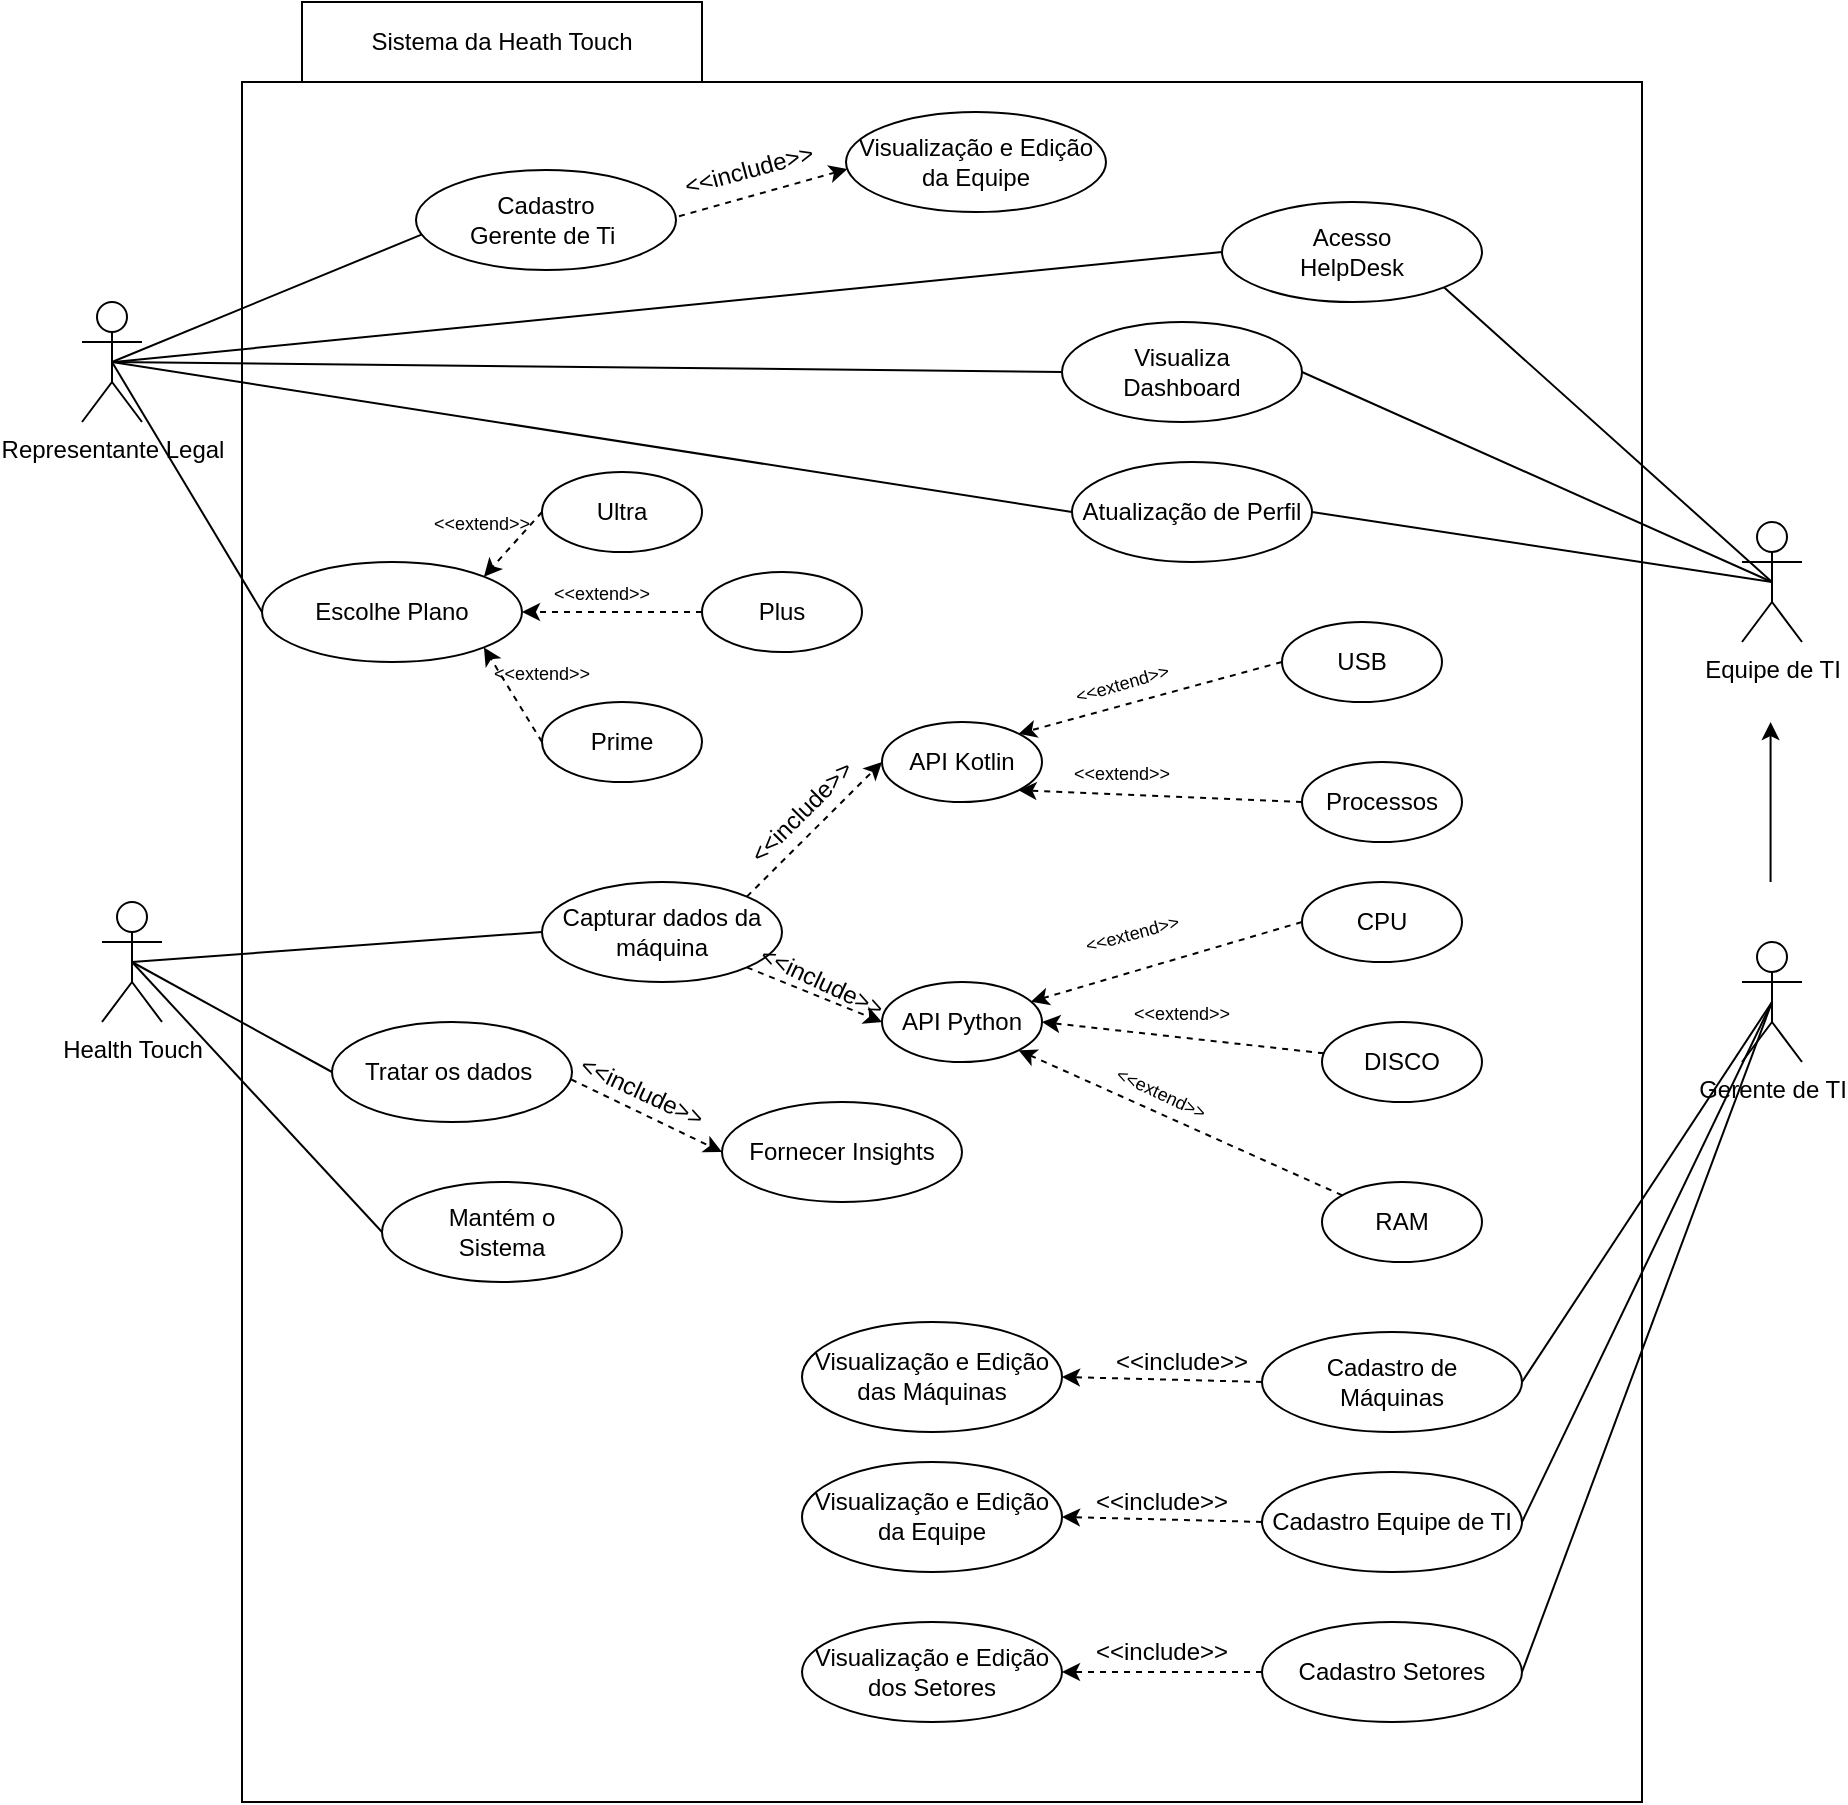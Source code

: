 <mxfile version="22.0.6" type="device">
  <diagram name="Página-1" id="TzQGWhrRq3P_4GPnMDOJ">
    <mxGraphModel dx="1444" dy="871" grid="0" gridSize="10" guides="1" tooltips="1" connect="1" arrows="1" fold="1" page="0" pageScale="1" pageWidth="827" pageHeight="1169" math="0" shadow="0">
      <root>
        <mxCell id="0" />
        <mxCell id="1" parent="0" />
        <mxCell id="eNKc9XrcHKWjU5zMkzVL-1" value="" style="rounded=0;whiteSpace=wrap;html=1;labelBackgroundColor=none;" parent="1" vertex="1">
          <mxGeometry x="130" y="160" width="700" height="860" as="geometry" />
        </mxCell>
        <mxCell id="eNKc9XrcHKWjU5zMkzVL-2" value="" style="rounded=0;whiteSpace=wrap;html=1;labelBackgroundColor=none;" parent="1" vertex="1">
          <mxGeometry x="160" y="120" width="200" height="40" as="geometry" />
        </mxCell>
        <mxCell id="eNKc9XrcHKWjU5zMkzVL-3" value="Representante Legal" style="shape=umlActor;verticalLabelPosition=bottom;verticalAlign=top;html=1;outlineConnect=0;labelBackgroundColor=none;" parent="1" vertex="1">
          <mxGeometry x="50" y="270" width="30" height="60" as="geometry" />
        </mxCell>
        <mxCell id="eNKc9XrcHKWjU5zMkzVL-8" value="Sistema da Heath Touch" style="text;html=1;strokeColor=none;fillColor=none;align=center;verticalAlign=middle;whiteSpace=wrap;rounded=0;labelBackgroundColor=none;" parent="1" vertex="1">
          <mxGeometry x="175" y="125" width="170" height="30" as="geometry" />
        </mxCell>
        <mxCell id="eNKc9XrcHKWjU5zMkzVL-9" value="Cadastro &lt;br&gt;Gerente de Ti&amp;nbsp;" style="ellipse;whiteSpace=wrap;html=1;labelBackgroundColor=none;" parent="1" vertex="1">
          <mxGeometry x="217" y="204" width="130" height="50" as="geometry" />
        </mxCell>
        <mxCell id="eNKc9XrcHKWjU5zMkzVL-10" value="Atualização de Perfil" style="ellipse;whiteSpace=wrap;html=1;labelBackgroundColor=none;" parent="1" vertex="1">
          <mxGeometry x="545" y="350" width="120" height="50" as="geometry" />
        </mxCell>
        <mxCell id="IYecwTDi1rLfYt1T4-kQ-1" value="Visualiza&lt;br&gt;Dashboard" style="ellipse;whiteSpace=wrap;html=1;labelBackgroundColor=none;" parent="1" vertex="1">
          <mxGeometry x="540" y="280" width="120" height="50" as="geometry" />
        </mxCell>
        <mxCell id="IYecwTDi1rLfYt1T4-kQ-3" value="" style="endArrow=none;html=1;rounded=0;exitX=0.5;exitY=0.5;exitDx=0;exitDy=0;exitPerimeter=0;entryX=0.021;entryY=0.646;entryDx=0;entryDy=0;labelBackgroundColor=none;fontColor=default;entryPerimeter=0;" parent="1" source="eNKc9XrcHKWjU5zMkzVL-3" target="eNKc9XrcHKWjU5zMkzVL-9" edge="1">
          <mxGeometry width="50" height="50" relative="1" as="geometry">
            <mxPoint x="190" y="330" as="sourcePoint" />
            <mxPoint x="240" y="280" as="targetPoint" />
          </mxGeometry>
        </mxCell>
        <mxCell id="IYecwTDi1rLfYt1T4-kQ-4" value="" style="endArrow=none;html=1;rounded=0;exitX=0.5;exitY=0.5;exitDx=0;exitDy=0;exitPerimeter=0;entryX=0;entryY=0.5;entryDx=0;entryDy=0;labelBackgroundColor=none;fontColor=default;" parent="1" source="eNKc9XrcHKWjU5zMkzVL-3" target="eNKc9XrcHKWjU5zMkzVL-10" edge="1">
          <mxGeometry width="50" height="50" relative="1" as="geometry">
            <mxPoint x="105" y="310" as="sourcePoint" />
            <mxPoint x="330" y="275" as="targetPoint" />
          </mxGeometry>
        </mxCell>
        <mxCell id="IYecwTDi1rLfYt1T4-kQ-5" value="" style="endArrow=none;html=1;rounded=0;exitX=0.5;exitY=0.5;exitDx=0;exitDy=0;exitPerimeter=0;entryX=0;entryY=0.5;entryDx=0;entryDy=0;labelBackgroundColor=none;fontColor=default;" parent="1" source="eNKc9XrcHKWjU5zMkzVL-3" target="IYecwTDi1rLfYt1T4-kQ-1" edge="1">
          <mxGeometry width="50" height="50" relative="1" as="geometry">
            <mxPoint x="115" y="320" as="sourcePoint" />
            <mxPoint x="340" y="285" as="targetPoint" />
          </mxGeometry>
        </mxCell>
        <mxCell id="IYecwTDi1rLfYt1T4-kQ-6" value="" style="endArrow=none;html=1;rounded=0;exitX=0.5;exitY=0.5;exitDx=0;exitDy=0;exitPerimeter=0;entryX=1;entryY=0.5;entryDx=0;entryDy=0;labelBackgroundColor=none;fontColor=default;" parent="1" source="eNKc9XrcHKWjU5zMkzVL-5" target="eNKc9XrcHKWjU5zMkzVL-10" edge="1">
          <mxGeometry width="50" height="50" relative="1" as="geometry">
            <mxPoint x="250" y="500" as="sourcePoint" />
            <mxPoint x="300" y="450" as="targetPoint" />
          </mxGeometry>
        </mxCell>
        <mxCell id="IYecwTDi1rLfYt1T4-kQ-7" value="" style="endArrow=none;html=1;rounded=0;exitX=0.5;exitY=0.5;exitDx=0;exitDy=0;exitPerimeter=0;entryX=1;entryY=0.5;entryDx=0;entryDy=0;labelBackgroundColor=none;fontColor=default;" parent="1" source="eNKc9XrcHKWjU5zMkzVL-5" target="IYecwTDi1rLfYt1T4-kQ-1" edge="1">
          <mxGeometry width="50" height="50" relative="1" as="geometry">
            <mxPoint x="105" y="510" as="sourcePoint" />
            <mxPoint x="320" y="450" as="targetPoint" />
          </mxGeometry>
        </mxCell>
        <mxCell id="IYecwTDi1rLfYt1T4-kQ-9" value="" style="group;labelBackgroundColor=none;" parent="1" vertex="1" connectable="0">
          <mxGeometry x="880" y="380" width="30" height="270" as="geometry" />
        </mxCell>
        <mxCell id="eNKc9XrcHKWjU5zMkzVL-4" value="Gerente de TI" style="shape=umlActor;verticalLabelPosition=bottom;verticalAlign=top;html=1;outlineConnect=0;labelBackgroundColor=none;" parent="IYecwTDi1rLfYt1T4-kQ-9" vertex="1">
          <mxGeometry y="210" width="30" height="60" as="geometry" />
        </mxCell>
        <mxCell id="eNKc9XrcHKWjU5zMkzVL-5" value="Equipe de TI" style="shape=umlActor;verticalLabelPosition=bottom;verticalAlign=top;html=1;outlineConnect=0;labelBackgroundColor=none;" parent="IYecwTDi1rLfYt1T4-kQ-9" vertex="1">
          <mxGeometry width="30" height="60" as="geometry" />
        </mxCell>
        <mxCell id="eNKc9XrcHKWjU5zMkzVL-7" value="" style="endArrow=classic;html=1;rounded=0;labelBackgroundColor=none;fontColor=default;" parent="IYecwTDi1rLfYt1T4-kQ-9" edge="1">
          <mxGeometry width="50" height="50" relative="1" as="geometry">
            <mxPoint x="14.29" y="180" as="sourcePoint" />
            <mxPoint x="14.29" y="100" as="targetPoint" />
          </mxGeometry>
        </mxCell>
        <mxCell id="IYecwTDi1rLfYt1T4-kQ-14" value="" style="endArrow=none;html=1;rounded=0;entryX=0.5;entryY=0.5;entryDx=0;entryDy=0;entryPerimeter=0;exitX=1;exitY=0.5;exitDx=0;exitDy=0;labelBackgroundColor=none;fontColor=default;" parent="1" source="IYecwTDi1rLfYt1T4-kQ-13" target="eNKc9XrcHKWjU5zMkzVL-4" edge="1">
          <mxGeometry width="50" height="50" relative="1" as="geometry">
            <mxPoint x="320" y="600" as="sourcePoint" />
            <mxPoint x="370" y="550" as="targetPoint" />
          </mxGeometry>
        </mxCell>
        <mxCell id="IYecwTDi1rLfYt1T4-kQ-15" value="" style="endArrow=none;html=1;rounded=0;entryX=0.5;entryY=0.5;entryDx=0;entryDy=0;entryPerimeter=0;exitX=1;exitY=0.5;exitDx=0;exitDy=0;labelBackgroundColor=none;fontColor=default;" parent="1" source="IYecwTDi1rLfYt1T4-kQ-11" target="eNKc9XrcHKWjU5zMkzVL-4" edge="1">
          <mxGeometry width="50" height="50" relative="1" as="geometry">
            <mxPoint x="470" y="615" as="sourcePoint" />
            <mxPoint x="725" y="630" as="targetPoint" />
          </mxGeometry>
        </mxCell>
        <mxCell id="IYecwTDi1rLfYt1T4-kQ-16" value="" style="endArrow=none;html=1;rounded=0;entryX=0.5;entryY=0.5;entryDx=0;entryDy=0;entryPerimeter=0;exitX=1;exitY=0.5;exitDx=0;exitDy=0;labelBackgroundColor=none;fontColor=default;" parent="1" source="IYecwTDi1rLfYt1T4-kQ-12" target="eNKc9XrcHKWjU5zMkzVL-4" edge="1">
          <mxGeometry width="50" height="50" relative="1" as="geometry">
            <mxPoint x="480" y="625" as="sourcePoint" />
            <mxPoint x="735" y="640" as="targetPoint" />
          </mxGeometry>
        </mxCell>
        <mxCell id="bLp1pUF_GGz9j-9rpTH8-1" value="Health Touch" style="shape=umlActor;verticalLabelPosition=bottom;verticalAlign=top;html=1;outlineConnect=0;labelBackgroundColor=none;" parent="1" vertex="1">
          <mxGeometry x="60" y="570" width="30" height="60" as="geometry" />
        </mxCell>
        <mxCell id="bLp1pUF_GGz9j-9rpTH8-7" value="Capturar dados da máquina" style="ellipse;whiteSpace=wrap;html=1;labelBackgroundColor=none;" parent="1" vertex="1">
          <mxGeometry x="280" y="560" width="120" height="50" as="geometry" />
        </mxCell>
        <mxCell id="bLp1pUF_GGz9j-9rpTH8-8" value="Tratar os dados&amp;nbsp;" style="ellipse;whiteSpace=wrap;html=1;labelBackgroundColor=none;" parent="1" vertex="1">
          <mxGeometry x="175" y="630" width="120" height="50" as="geometry" />
        </mxCell>
        <mxCell id="bLp1pUF_GGz9j-9rpTH8-10" value="" style="endArrow=none;html=1;rounded=0;exitX=0.5;exitY=0.5;exitDx=0;exitDy=0;exitPerimeter=0;entryX=0;entryY=0.5;entryDx=0;entryDy=0;labelBackgroundColor=none;fontColor=default;" parent="1" source="bLp1pUF_GGz9j-9rpTH8-1" target="bLp1pUF_GGz9j-9rpTH8-7" edge="1">
          <mxGeometry width="50" height="50" relative="1" as="geometry">
            <mxPoint x="240" y="660" as="sourcePoint" />
            <mxPoint x="290" y="610" as="targetPoint" />
          </mxGeometry>
        </mxCell>
        <mxCell id="bLp1pUF_GGz9j-9rpTH8-11" value="" style="endArrow=none;html=1;rounded=0;entryX=0;entryY=0.5;entryDx=0;entryDy=0;exitX=0.5;exitY=0.5;exitDx=0;exitDy=0;exitPerimeter=0;labelBackgroundColor=none;fontColor=default;" parent="1" source="bLp1pUF_GGz9j-9rpTH8-1" target="bLp1pUF_GGz9j-9rpTH8-8" edge="1">
          <mxGeometry width="50" height="50" relative="1" as="geometry">
            <mxPoint x="80" y="600" as="sourcePoint" />
            <mxPoint x="185" y="555" as="targetPoint" />
          </mxGeometry>
        </mxCell>
        <mxCell id="dobiGwJOMX_CLML3NSXw-3" value="" style="group;labelBackgroundColor=none;" parent="1" vertex="1" connectable="0">
          <mxGeometry x="175" y="779.998" width="595" height="200.002" as="geometry" />
        </mxCell>
        <mxCell id="bLp1pUF_GGz9j-9rpTH8-3" value="" style="group;labelBackgroundColor=none;" parent="dobiGwJOMX_CLML3NSXw-3" vertex="1" connectable="0">
          <mxGeometry x="245" width="350" height="200.002" as="geometry" />
        </mxCell>
        <mxCell id="IYecwTDi1rLfYt1T4-kQ-11" value="Cadastro Equipe de TI" style="ellipse;whiteSpace=wrap;html=1;labelBackgroundColor=none;" parent="bLp1pUF_GGz9j-9rpTH8-3" vertex="1">
          <mxGeometry x="220" y="74.982" width="130" height="50" as="geometry" />
        </mxCell>
        <mxCell id="IYecwTDi1rLfYt1T4-kQ-13" value="Cadastro de&lt;br&gt;Máquinas" style="ellipse;whiteSpace=wrap;html=1;labelBackgroundColor=none;" parent="bLp1pUF_GGz9j-9rpTH8-3" vertex="1">
          <mxGeometry x="220" y="4.982" width="130" height="50" as="geometry" />
        </mxCell>
        <mxCell id="IYecwTDi1rLfYt1T4-kQ-19" value="" style="endArrow=classic;html=1;rounded=0;exitX=0;exitY=0.5;exitDx=0;exitDy=0;entryX=1;entryY=0.5;entryDx=0;entryDy=0;dashed=1;labelBackgroundColor=none;fontColor=default;" parent="bLp1pUF_GGz9j-9rpTH8-3" source="IYecwTDi1rLfYt1T4-kQ-13" target="IYecwTDi1rLfYt1T4-kQ-20" edge="1">
          <mxGeometry width="50" height="50" relative="1" as="geometry">
            <mxPoint x="150" y="-35.018" as="sourcePoint" />
            <mxPoint x="200" y="-85.018" as="targetPoint" />
          </mxGeometry>
        </mxCell>
        <mxCell id="IYecwTDi1rLfYt1T4-kQ-20" value="Visualização e Edição das Máquinas" style="ellipse;whiteSpace=wrap;html=1;labelBackgroundColor=none;" parent="bLp1pUF_GGz9j-9rpTH8-3" vertex="1">
          <mxGeometry x="-10" width="130" height="54.98" as="geometry" />
        </mxCell>
        <mxCell id="IYecwTDi1rLfYt1T4-kQ-24" value="&amp;lt;&amp;lt;include&amp;gt;&amp;gt;" style="text;html=1;strokeColor=none;fillColor=none;align=center;verticalAlign=middle;whiteSpace=wrap;rounded=0;rotation=0;labelBackgroundColor=none;" parent="bLp1pUF_GGz9j-9rpTH8-3" vertex="1">
          <mxGeometry x="150" y="4.982" width="60" height="30" as="geometry" />
        </mxCell>
        <mxCell id="IYecwTDi1rLfYt1T4-kQ-25" value="&amp;lt;&amp;lt;include&amp;gt;&amp;gt;" style="text;html=1;strokeColor=none;fillColor=none;align=center;verticalAlign=middle;whiteSpace=wrap;rounded=0;rotation=0;labelBackgroundColor=none;" parent="bLp1pUF_GGz9j-9rpTH8-3" vertex="1">
          <mxGeometry x="140" y="74.982" width="60" height="30" as="geometry" />
        </mxCell>
        <mxCell id="IYecwTDi1rLfYt1T4-kQ-26" value="&amp;lt;&amp;lt;include&amp;gt;&amp;gt;" style="text;html=1;strokeColor=none;fillColor=none;align=center;verticalAlign=middle;whiteSpace=wrap;rounded=0;rotation=0;labelBackgroundColor=none;" parent="bLp1pUF_GGz9j-9rpTH8-3" vertex="1">
          <mxGeometry x="140" y="150.002" width="60" height="30" as="geometry" />
        </mxCell>
        <mxCell id="bLp1pUF_GGz9j-9rpTH8-4" value="Visualização e Edição&lt;br&gt;da Equipe" style="ellipse;whiteSpace=wrap;html=1;labelBackgroundColor=none;" parent="bLp1pUF_GGz9j-9rpTH8-3" vertex="1">
          <mxGeometry x="-10" y="70" width="130" height="54.98" as="geometry" />
        </mxCell>
        <mxCell id="IYecwTDi1rLfYt1T4-kQ-21" value="" style="endArrow=classic;html=1;rounded=0;exitX=0;exitY=0.5;exitDx=0;exitDy=0;entryX=1;entryY=0.5;entryDx=0;entryDy=0;dashed=1;labelBackgroundColor=none;fontColor=default;" parent="bLp1pUF_GGz9j-9rpTH8-3" source="IYecwTDi1rLfYt1T4-kQ-11" target="bLp1pUF_GGz9j-9rpTH8-4" edge="1">
          <mxGeometry width="50" height="50" relative="1" as="geometry">
            <mxPoint x="230" y="39.982" as="sourcePoint" />
            <mxPoint x="130" y="59.982" as="targetPoint" />
          </mxGeometry>
        </mxCell>
        <mxCell id="IYecwTDi1rLfYt1T4-kQ-12" value="Cadastro Setores" style="ellipse;whiteSpace=wrap;html=1;labelBackgroundColor=none;" parent="bLp1pUF_GGz9j-9rpTH8-3" vertex="1">
          <mxGeometry x="220" y="150.002" width="130" height="50" as="geometry" />
        </mxCell>
        <mxCell id="bLp1pUF_GGz9j-9rpTH8-5" value="Visualização e Edição&lt;br&gt;dos Setores" style="ellipse;whiteSpace=wrap;html=1;labelBackgroundColor=none;" parent="bLp1pUF_GGz9j-9rpTH8-3" vertex="1">
          <mxGeometry x="-10" y="150.002" width="130" height="50" as="geometry" />
        </mxCell>
        <mxCell id="IYecwTDi1rLfYt1T4-kQ-22" value="" style="endArrow=classic;html=1;rounded=0;exitX=0;exitY=0.5;exitDx=0;exitDy=0;entryX=1;entryY=0.5;entryDx=0;entryDy=0;dashed=1;labelBackgroundColor=none;fontColor=default;" parent="bLp1pUF_GGz9j-9rpTH8-3" source="IYecwTDi1rLfYt1T4-kQ-12" target="bLp1pUF_GGz9j-9rpTH8-5" edge="1">
          <mxGeometry width="50" height="50" relative="1" as="geometry">
            <mxPoint x="240" y="-80.018" as="sourcePoint" />
            <mxPoint x="140" y="-60.018" as="targetPoint" />
          </mxGeometry>
        </mxCell>
        <mxCell id="dobiGwJOMX_CLML3NSXw-4" value="API Kotlin" style="ellipse;whiteSpace=wrap;html=1;labelBackgroundColor=none;" parent="1" vertex="1">
          <mxGeometry x="450" y="480" width="80" height="40" as="geometry" />
        </mxCell>
        <mxCell id="dobiGwJOMX_CLML3NSXw-5" value="API Python" style="ellipse;whiteSpace=wrap;html=1;labelBackgroundColor=none;" parent="1" vertex="1">
          <mxGeometry x="450" y="610" width="80" height="40" as="geometry" />
        </mxCell>
        <mxCell id="dobiGwJOMX_CLML3NSXw-8" value="" style="endArrow=classic;html=1;rounded=0;entryX=0;entryY=0.5;entryDx=0;entryDy=0;dashed=1;exitX=1;exitY=1;exitDx=0;exitDy=0;labelBackgroundColor=none;fontColor=default;" parent="1" source="bLp1pUF_GGz9j-9rpTH8-7" target="dobiGwJOMX_CLML3NSXw-5" edge="1">
          <mxGeometry width="50" height="50" relative="1" as="geometry">
            <mxPoint x="305" y="819.998" as="sourcePoint" />
            <mxPoint x="420" y="886.998" as="targetPoint" />
          </mxGeometry>
        </mxCell>
        <mxCell id="dobiGwJOMX_CLML3NSXw-9" value="" style="endArrow=classic;html=1;rounded=0;entryX=0;entryY=0.5;entryDx=0;entryDy=0;dashed=1;exitX=1;exitY=0;exitDx=0;exitDy=0;labelBackgroundColor=none;fontColor=default;" parent="1" source="bLp1pUF_GGz9j-9rpTH8-7" target="dobiGwJOMX_CLML3NSXw-4" edge="1">
          <mxGeometry width="50" height="50" relative="1" as="geometry">
            <mxPoint x="392" y="573" as="sourcePoint" />
            <mxPoint x="443" y="600" as="targetPoint" />
          </mxGeometry>
        </mxCell>
        <mxCell id="dobiGwJOMX_CLML3NSXw-11" value="RAM" style="ellipse;whiteSpace=wrap;html=1;labelBackgroundColor=none;" parent="1" vertex="1">
          <mxGeometry x="670" y="710" width="80" height="40" as="geometry" />
        </mxCell>
        <mxCell id="dobiGwJOMX_CLML3NSXw-12" value="CPU" style="ellipse;whiteSpace=wrap;html=1;labelBackgroundColor=none;" parent="1" vertex="1">
          <mxGeometry x="660" y="560" width="80" height="40" as="geometry" />
        </mxCell>
        <mxCell id="dobiGwJOMX_CLML3NSXw-13" value="DISCO" style="ellipse;whiteSpace=wrap;html=1;labelBackgroundColor=none;" parent="1" vertex="1">
          <mxGeometry x="670" y="630" width="80" height="40" as="geometry" />
        </mxCell>
        <mxCell id="dobiGwJOMX_CLML3NSXw-14" value="" style="endArrow=classic;html=1;rounded=0;entryX=1;entryY=1;entryDx=0;entryDy=0;dashed=1;labelBackgroundColor=none;fontColor=default;" parent="1" source="dobiGwJOMX_CLML3NSXw-11" target="dobiGwJOMX_CLML3NSXw-5" edge="1">
          <mxGeometry width="50" height="50" relative="1" as="geometry">
            <mxPoint x="392" y="573" as="sourcePoint" />
            <mxPoint x="453" y="650" as="targetPoint" />
          </mxGeometry>
        </mxCell>
        <mxCell id="dobiGwJOMX_CLML3NSXw-15" value="" style="endArrow=classic;html=1;rounded=0;entryX=1;entryY=0.5;entryDx=0;entryDy=0;dashed=1;labelBackgroundColor=none;fontColor=default;" parent="1" source="dobiGwJOMX_CLML3NSXw-13" target="dobiGwJOMX_CLML3NSXw-5" edge="1">
          <mxGeometry width="50" height="50" relative="1" as="geometry">
            <mxPoint x="544" y="692" as="sourcePoint" />
            <mxPoint x="521" y="664" as="targetPoint" />
          </mxGeometry>
        </mxCell>
        <mxCell id="dobiGwJOMX_CLML3NSXw-16" value="" style="endArrow=classic;html=1;rounded=0;dashed=1;exitX=0;exitY=0.5;exitDx=0;exitDy=0;labelBackgroundColor=none;fontColor=default;" parent="1" source="dobiGwJOMX_CLML3NSXw-12" target="dobiGwJOMX_CLML3NSXw-5" edge="1">
          <mxGeometry width="50" height="50" relative="1" as="geometry">
            <mxPoint x="554" y="702" as="sourcePoint" />
            <mxPoint x="531" y="674" as="targetPoint" />
          </mxGeometry>
        </mxCell>
        <mxCell id="dobiGwJOMX_CLML3NSXw-17" value="USB" style="ellipse;whiteSpace=wrap;html=1;labelBackgroundColor=none;" parent="1" vertex="1">
          <mxGeometry x="650" y="430" width="80" height="40" as="geometry" />
        </mxCell>
        <mxCell id="dobiGwJOMX_CLML3NSXw-18" value="" style="endArrow=classic;html=1;rounded=0;dashed=1;exitX=0;exitY=0.5;exitDx=0;exitDy=0;entryX=1;entryY=0;entryDx=0;entryDy=0;labelBackgroundColor=none;fontColor=default;" parent="1" source="dobiGwJOMX_CLML3NSXw-17" target="dobiGwJOMX_CLML3NSXw-4" edge="1">
          <mxGeometry width="50" height="50" relative="1" as="geometry">
            <mxPoint x="540" y="590" as="sourcePoint" />
            <mxPoint x="507" y="631" as="targetPoint" />
          </mxGeometry>
        </mxCell>
        <mxCell id="dobiGwJOMX_CLML3NSXw-19" value="Processos" style="ellipse;whiteSpace=wrap;html=1;labelBackgroundColor=none;" parent="1" vertex="1">
          <mxGeometry x="660" y="500" width="80" height="40" as="geometry" />
        </mxCell>
        <mxCell id="dobiGwJOMX_CLML3NSXw-20" value="" style="endArrow=classic;html=1;rounded=0;dashed=1;exitX=0;exitY=0.5;exitDx=0;exitDy=0;entryX=1;entryY=1;entryDx=0;entryDy=0;labelBackgroundColor=none;fontColor=default;" parent="1" source="dobiGwJOMX_CLML3NSXw-19" target="dobiGwJOMX_CLML3NSXw-4" edge="1">
          <mxGeometry width="50" height="50" relative="1" as="geometry">
            <mxPoint x="540" y="470" as="sourcePoint" />
            <mxPoint x="511" y="511" as="targetPoint" />
          </mxGeometry>
        </mxCell>
        <mxCell id="dobiGwJOMX_CLML3NSXw-21" value="Escolhe Plano" style="ellipse;whiteSpace=wrap;html=1;labelBackgroundColor=none;" parent="1" vertex="1">
          <mxGeometry x="140" y="400" width="130" height="50" as="geometry" />
        </mxCell>
        <mxCell id="dobiGwJOMX_CLML3NSXw-22" value="" style="endArrow=none;html=1;rounded=0;exitX=0.5;exitY=0.5;exitDx=0;exitDy=0;exitPerimeter=0;entryX=0;entryY=0.5;entryDx=0;entryDy=0;labelBackgroundColor=none;fontColor=default;" parent="1" source="eNKc9XrcHKWjU5zMkzVL-3" target="dobiGwJOMX_CLML3NSXw-21" edge="1">
          <mxGeometry width="50" height="50" relative="1" as="geometry">
            <mxPoint x="90" y="310" as="sourcePoint" />
            <mxPoint x="260" y="220" as="targetPoint" />
          </mxGeometry>
        </mxCell>
        <mxCell id="dobiGwJOMX_CLML3NSXw-23" value="Ultra" style="ellipse;whiteSpace=wrap;html=1;labelBackgroundColor=none;" parent="1" vertex="1">
          <mxGeometry x="280" y="355" width="80" height="40" as="geometry" />
        </mxCell>
        <mxCell id="dobiGwJOMX_CLML3NSXw-24" value="Plus" style="ellipse;whiteSpace=wrap;html=1;labelBackgroundColor=none;" parent="1" vertex="1">
          <mxGeometry x="360" y="405" width="80" height="40" as="geometry" />
        </mxCell>
        <mxCell id="dobiGwJOMX_CLML3NSXw-25" value="Prime" style="ellipse;whiteSpace=wrap;html=1;labelBackgroundColor=none;" parent="1" vertex="1">
          <mxGeometry x="280" y="470" width="80" height="40" as="geometry" />
        </mxCell>
        <mxCell id="dobiGwJOMX_CLML3NSXw-26" value="" style="endArrow=classic;html=1;rounded=0;dashed=1;exitX=0;exitY=0.5;exitDx=0;exitDy=0;entryX=1;entryY=0;entryDx=0;entryDy=0;labelBackgroundColor=none;fontColor=default;" parent="1" source="dobiGwJOMX_CLML3NSXw-23" target="dobiGwJOMX_CLML3NSXw-21" edge="1">
          <mxGeometry width="50" height="50" relative="1" as="geometry">
            <mxPoint x="540" y="470" as="sourcePoint" />
            <mxPoint x="498" y="496" as="targetPoint" />
          </mxGeometry>
        </mxCell>
        <mxCell id="dobiGwJOMX_CLML3NSXw-27" value="" style="endArrow=classic;html=1;rounded=0;dashed=1;entryX=1;entryY=0.5;entryDx=0;entryDy=0;labelBackgroundColor=none;fontColor=default;" parent="1" source="dobiGwJOMX_CLML3NSXw-24" target="dobiGwJOMX_CLML3NSXw-21" edge="1">
          <mxGeometry width="50" height="50" relative="1" as="geometry">
            <mxPoint x="290" y="385" as="sourcePoint" />
            <mxPoint x="261" y="417" as="targetPoint" />
          </mxGeometry>
        </mxCell>
        <mxCell id="dobiGwJOMX_CLML3NSXw-28" value="" style="endArrow=classic;html=1;rounded=0;dashed=1;exitX=0;exitY=0.5;exitDx=0;exitDy=0;entryX=1;entryY=1;entryDx=0;entryDy=0;labelBackgroundColor=none;fontColor=default;" parent="1" source="dobiGwJOMX_CLML3NSXw-25" target="dobiGwJOMX_CLML3NSXw-21" edge="1">
          <mxGeometry width="50" height="50" relative="1" as="geometry">
            <mxPoint x="300" y="395" as="sourcePoint" />
            <mxPoint x="271" y="427" as="targetPoint" />
          </mxGeometry>
        </mxCell>
        <mxCell id="dobiGwJOMX_CLML3NSXw-29" value="&lt;font style=&quot;font-size: 9px;&quot;&gt;&amp;lt;&amp;lt;extend&amp;gt;&amp;gt;&lt;/font&gt;" style="text;html=1;strokeColor=none;fillColor=none;align=center;verticalAlign=middle;whiteSpace=wrap;rounded=0;rotation=0;labelBackgroundColor=none;" parent="1" vertex="1">
          <mxGeometry x="250" y="440" width="60" height="30" as="geometry" />
        </mxCell>
        <mxCell id="dobiGwJOMX_CLML3NSXw-30" value="&lt;font style=&quot;font-size: 9px;&quot;&gt;&amp;lt;&amp;lt;extend&amp;gt;&amp;gt;&lt;/font&gt;" style="text;html=1;strokeColor=none;fillColor=none;align=center;verticalAlign=middle;whiteSpace=wrap;rounded=0;rotation=0;labelBackgroundColor=none;" parent="1" vertex="1">
          <mxGeometry x="280" y="400" width="60" height="30" as="geometry" />
        </mxCell>
        <mxCell id="dobiGwJOMX_CLML3NSXw-31" value="&lt;font style=&quot;font-size: 9px;&quot;&gt;&amp;lt;&amp;lt;extend&amp;gt;&amp;gt;&lt;/font&gt;" style="text;html=1;strokeColor=none;fillColor=none;align=center;verticalAlign=middle;whiteSpace=wrap;rounded=0;rotation=0;labelBackgroundColor=none;" parent="1" vertex="1">
          <mxGeometry x="220" y="365" width="60" height="30" as="geometry" />
        </mxCell>
        <mxCell id="dobiGwJOMX_CLML3NSXw-32" value="&lt;font style=&quot;font-size: 9px;&quot;&gt;&amp;lt;&amp;lt;extend&amp;gt;&amp;gt;&lt;/font&gt;" style="text;html=1;strokeColor=none;fillColor=none;align=center;verticalAlign=middle;whiteSpace=wrap;rounded=0;rotation=-16;labelBackgroundColor=none;" parent="1" vertex="1">
          <mxGeometry x="540" y="445" width="60" height="30" as="geometry" />
        </mxCell>
        <mxCell id="dobiGwJOMX_CLML3NSXw-33" value="&lt;font style=&quot;font-size: 9px;&quot;&gt;&amp;lt;&amp;lt;extend&amp;gt;&amp;gt;&lt;/font&gt;" style="text;html=1;strokeColor=none;fillColor=none;align=center;verticalAlign=middle;whiteSpace=wrap;rounded=0;rotation=0;labelBackgroundColor=none;" parent="1" vertex="1">
          <mxGeometry x="540" y="490" width="60" height="30" as="geometry" />
        </mxCell>
        <mxCell id="dobiGwJOMX_CLML3NSXw-34" value="&lt;font style=&quot;font-size: 9px;&quot;&gt;&amp;lt;&amp;lt;extend&amp;gt;&amp;gt;&lt;/font&gt;" style="text;html=1;strokeColor=none;fillColor=none;align=center;verticalAlign=middle;whiteSpace=wrap;rounded=0;rotation=0;labelBackgroundColor=none;" parent="1" vertex="1">
          <mxGeometry x="570" y="610" width="60" height="30" as="geometry" />
        </mxCell>
        <mxCell id="dobiGwJOMX_CLML3NSXw-35" value="&lt;font style=&quot;font-size: 9px;&quot;&gt;&amp;lt;&amp;lt;extend&amp;gt;&amp;gt;&lt;/font&gt;" style="text;html=1;strokeColor=none;fillColor=none;align=center;verticalAlign=middle;whiteSpace=wrap;rounded=0;rotation=-15;labelBackgroundColor=none;" parent="1" vertex="1">
          <mxGeometry x="545" y="570" width="60" height="30" as="geometry" />
        </mxCell>
        <mxCell id="dobiGwJOMX_CLML3NSXw-36" value="&lt;font style=&quot;font-size: 9px;&quot;&gt;&amp;lt;&amp;lt;extend&amp;gt;&amp;gt;&lt;/font&gt;" style="text;html=1;strokeColor=none;fillColor=none;align=center;verticalAlign=middle;whiteSpace=wrap;rounded=0;rotation=25;labelBackgroundColor=none;" parent="1" vertex="1">
          <mxGeometry x="560" y="650" width="60" height="30" as="geometry" />
        </mxCell>
        <mxCell id="dobiGwJOMX_CLML3NSXw-39" value="&amp;lt;&amp;lt;include&amp;gt;&amp;gt;" style="text;html=1;strokeColor=none;fillColor=none;align=center;verticalAlign=middle;whiteSpace=wrap;rounded=0;rotation=-45;labelBackgroundColor=none;" parent="1" vertex="1">
          <mxGeometry x="380" y="510" width="60" height="30" as="geometry" />
        </mxCell>
        <mxCell id="dobiGwJOMX_CLML3NSXw-42" value="&amp;lt;&amp;lt;include&amp;gt;&amp;gt;" style="text;html=1;strokeColor=none;fillColor=none;align=center;verticalAlign=middle;whiteSpace=wrap;rounded=0;rotation=25;labelBackgroundColor=none;" parent="1" vertex="1">
          <mxGeometry x="390" y="595" width="60" height="30" as="geometry" />
        </mxCell>
        <mxCell id="O74vzvm6s8nXJKtiw7Px-12" value="" style="endArrow=none;html=1;rounded=0;exitX=0.5;exitY=0.5;exitDx=0;exitDy=0;exitPerimeter=0;entryX=1;entryY=1;entryDx=0;entryDy=0;labelBackgroundColor=none;fontColor=default;" parent="1" source="eNKc9XrcHKWjU5zMkzVL-5" target="O74vzvm6s8nXJKtiw7Px-13" edge="1">
          <mxGeometry width="50" height="50" relative="1" as="geometry">
            <mxPoint x="900" y="380" as="sourcePoint" />
            <mxPoint x="680" y="280" as="targetPoint" />
          </mxGeometry>
        </mxCell>
        <mxCell id="O74vzvm6s8nXJKtiw7Px-13" value="Acesso&lt;br&gt;HelpDesk" style="ellipse;whiteSpace=wrap;html=1;labelBackgroundColor=none;" parent="1" vertex="1">
          <mxGeometry x="620" y="220" width="130" height="50" as="geometry" />
        </mxCell>
        <mxCell id="O74vzvm6s8nXJKtiw7Px-15" value="&amp;lt;&amp;lt;include&amp;gt;&amp;gt;" style="text;html=1;strokeColor=none;fillColor=none;align=center;verticalAlign=middle;whiteSpace=wrap;rounded=0;rotation=25;labelBackgroundColor=none;" parent="1" vertex="1">
          <mxGeometry x="300" y="650" width="60" height="30" as="geometry" />
        </mxCell>
        <mxCell id="O74vzvm6s8nXJKtiw7Px-18" value="" style="endArrow=classic;html=1;rounded=0;dashed=1;exitX=0.996;exitY=0.574;exitDx=0;exitDy=0;exitPerimeter=0;entryX=0;entryY=0.5;entryDx=0;entryDy=0;labelBackgroundColor=none;fontColor=default;" parent="1" source="bLp1pUF_GGz9j-9rpTH8-8" target="O74vzvm6s8nXJKtiw7Px-19" edge="1">
          <mxGeometry width="50" height="50" relative="1" as="geometry">
            <mxPoint x="313" y="650" as="sourcePoint" />
            <mxPoint x="380" y="583" as="targetPoint" />
          </mxGeometry>
        </mxCell>
        <mxCell id="O74vzvm6s8nXJKtiw7Px-19" value="Fornecer Insights" style="ellipse;whiteSpace=wrap;html=1;labelBackgroundColor=none;" parent="1" vertex="1">
          <mxGeometry x="370" y="670" width="120" height="50" as="geometry" />
        </mxCell>
        <mxCell id="O74vzvm6s8nXJKtiw7Px-20" value="" style="endArrow=none;html=1;rounded=0;exitX=0.5;exitY=0.5;exitDx=0;exitDy=0;exitPerimeter=0;entryX=0;entryY=0.5;entryDx=0;entryDy=0;labelBackgroundColor=none;fontColor=default;" parent="1" source="bLp1pUF_GGz9j-9rpTH8-1" target="O74vzvm6s8nXJKtiw7Px-22" edge="1">
          <mxGeometry width="50" height="50" relative="1" as="geometry">
            <mxPoint x="85" y="610" as="sourcePoint" />
            <mxPoint x="230" y="780" as="targetPoint" />
          </mxGeometry>
        </mxCell>
        <mxCell id="O74vzvm6s8nXJKtiw7Px-22" value="Mantém o&lt;br&gt;Sistema" style="ellipse;whiteSpace=wrap;html=1;labelBackgroundColor=none;" parent="1" vertex="1">
          <mxGeometry x="200" y="710" width="120" height="50" as="geometry" />
        </mxCell>
        <mxCell id="of2Of4o8QjMKW-Ok2KgQ-1" value="Visualização e Edição da Equipe" style="ellipse;whiteSpace=wrap;html=1;labelBackgroundColor=none;" vertex="1" parent="1">
          <mxGeometry x="432" y="175" width="130" height="50" as="geometry" />
        </mxCell>
        <mxCell id="of2Of4o8QjMKW-Ok2KgQ-2" value="" style="endArrow=none;html=1;rounded=0;dashed=1;entryX=1.001;entryY=0.47;entryDx=0;entryDy=0;labelBackgroundColor=none;fontColor=default;entryPerimeter=0;exitX=0.005;exitY=0.571;exitDx=0;exitDy=0;exitPerimeter=0;endFill=0;startArrow=classic;startFill=1;" edge="1" parent="1" source="of2Of4o8QjMKW-Ok2KgQ-1" target="eNKc9XrcHKWjU5zMkzVL-9">
          <mxGeometry width="50" height="50" relative="1" as="geometry">
            <mxPoint x="458" y="247" as="sourcePoint" />
            <mxPoint x="347" y="270" as="targetPoint" />
          </mxGeometry>
        </mxCell>
        <mxCell id="of2Of4o8QjMKW-Ok2KgQ-4" value="&amp;lt;&amp;lt;include&amp;gt;&amp;gt;" style="text;html=1;strokeColor=none;fillColor=none;align=center;verticalAlign=middle;whiteSpace=wrap;rounded=0;rotation=-15;labelBackgroundColor=none;" vertex="1" parent="1">
          <mxGeometry x="358" y="192" width="51" height="23" as="geometry" />
        </mxCell>
        <mxCell id="of2Of4o8QjMKW-Ok2KgQ-6" value="" style="endArrow=none;html=1;rounded=0;entryX=0;entryY=0.5;entryDx=0;entryDy=0;labelBackgroundColor=none;fontColor=default;" edge="1" parent="1" target="O74vzvm6s8nXJKtiw7Px-13">
          <mxGeometry width="50" height="50" relative="1" as="geometry">
            <mxPoint x="66" y="300" as="sourcePoint" />
            <mxPoint x="240" y="220" as="targetPoint" />
          </mxGeometry>
        </mxCell>
      </root>
    </mxGraphModel>
  </diagram>
</mxfile>

